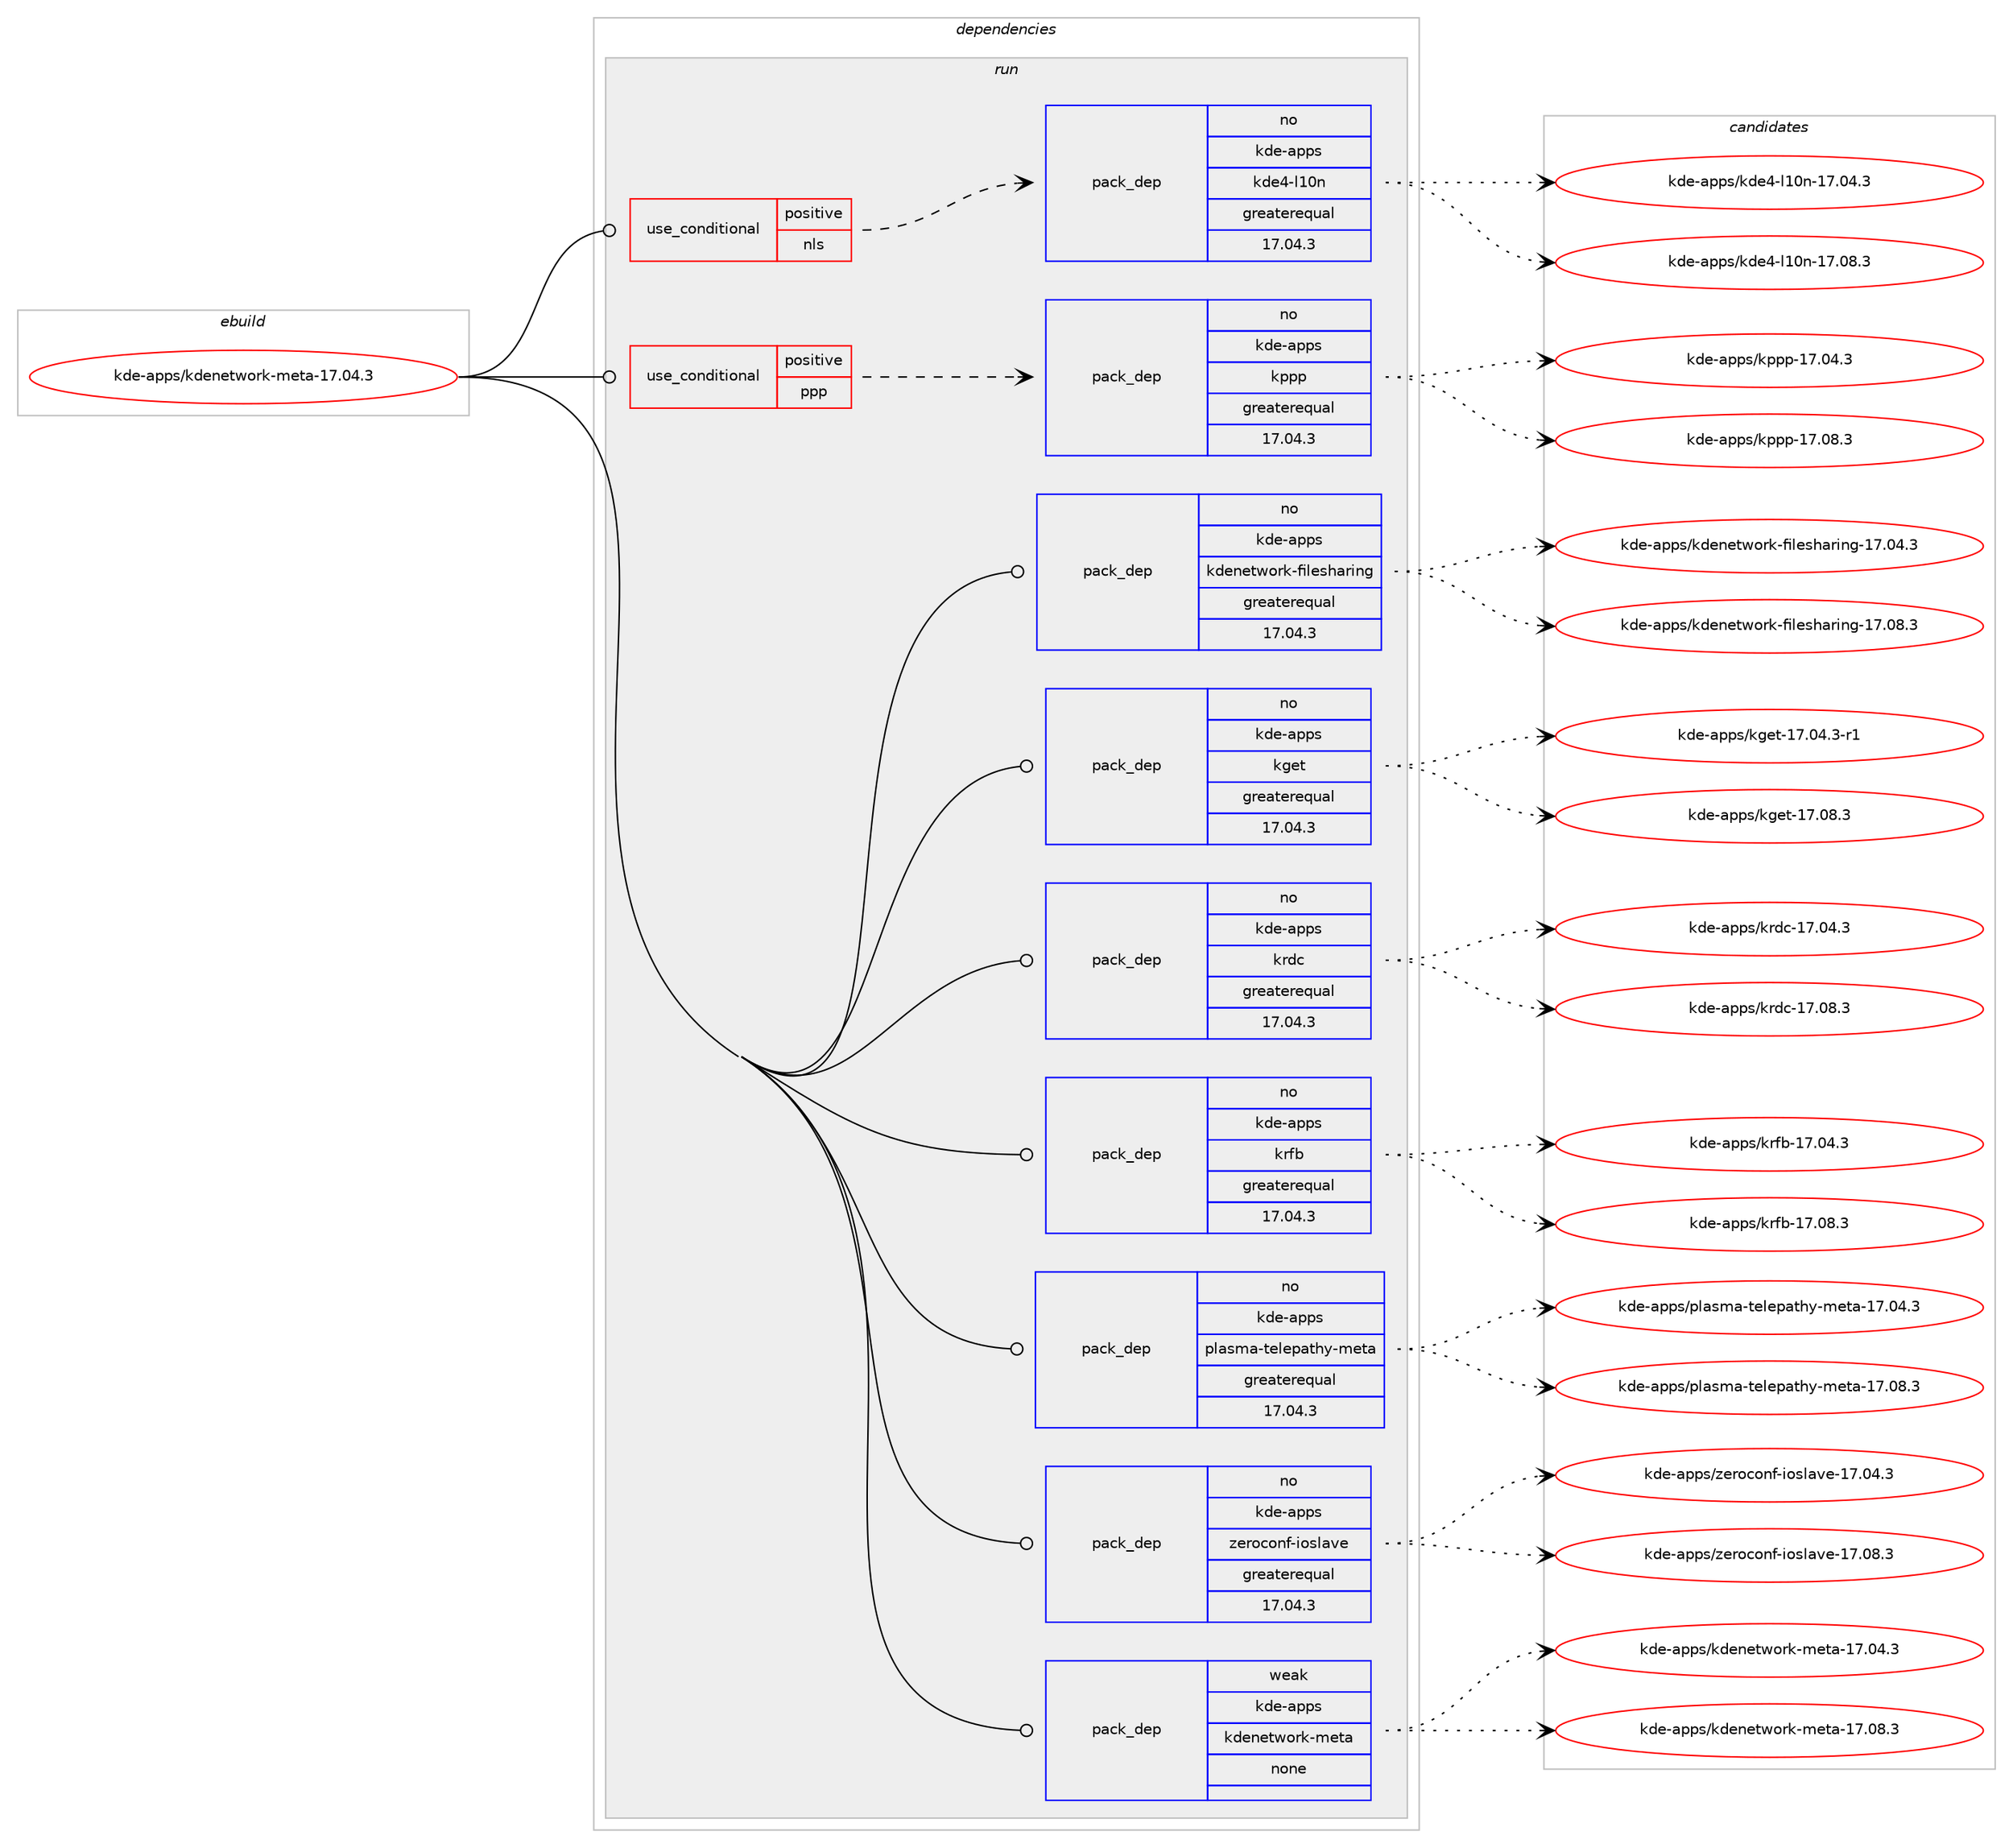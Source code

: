 digraph prolog {

# *************
# Graph options
# *************

newrank=true;
concentrate=true;
compound=true;
graph [rankdir=LR,fontname=Helvetica,fontsize=10,ranksep=1.5];#, ranksep=2.5, nodesep=0.2];
edge  [arrowhead=vee];
node  [fontname=Helvetica,fontsize=10];

# **********
# The ebuild
# **********

subgraph cluster_leftcol {
color=gray;
rank=same;
label=<<i>ebuild</i>>;
id [label="kde-apps/kdenetwork-meta-17.04.3", color=red, width=4, href="../kde-apps/kdenetwork-meta-17.04.3.svg"];
}

# ****************
# The dependencies
# ****************

subgraph cluster_midcol {
color=gray;
label=<<i>dependencies</i>>;
subgraph cluster_compile {
fillcolor="#eeeeee";
style=filled;
label=<<i>compile</i>>;
}
subgraph cluster_compileandrun {
fillcolor="#eeeeee";
style=filled;
label=<<i>compile and run</i>>;
}
subgraph cluster_run {
fillcolor="#eeeeee";
style=filled;
label=<<i>run</i>>;
subgraph cond82678 {
dependency318437 [label=<<TABLE BORDER="0" CELLBORDER="1" CELLSPACING="0" CELLPADDING="4"><TR><TD ROWSPAN="3" CELLPADDING="10">use_conditional</TD></TR><TR><TD>positive</TD></TR><TR><TD>nls</TD></TR></TABLE>>, shape=none, color=red];
subgraph pack230765 {
dependency318438 [label=<<TABLE BORDER="0" CELLBORDER="1" CELLSPACING="0" CELLPADDING="4" WIDTH="220"><TR><TD ROWSPAN="6" CELLPADDING="30">pack_dep</TD></TR><TR><TD WIDTH="110">no</TD></TR><TR><TD>kde-apps</TD></TR><TR><TD>kde4-l10n</TD></TR><TR><TD>greaterequal</TD></TR><TR><TD>17.04.3</TD></TR></TABLE>>, shape=none, color=blue];
}
dependency318437:e -> dependency318438:w [weight=20,style="dashed",arrowhead="vee"];
}
id:e -> dependency318437:w [weight=20,style="solid",arrowhead="odot"];
subgraph cond82679 {
dependency318439 [label=<<TABLE BORDER="0" CELLBORDER="1" CELLSPACING="0" CELLPADDING="4"><TR><TD ROWSPAN="3" CELLPADDING="10">use_conditional</TD></TR><TR><TD>positive</TD></TR><TR><TD>ppp</TD></TR></TABLE>>, shape=none, color=red];
subgraph pack230766 {
dependency318440 [label=<<TABLE BORDER="0" CELLBORDER="1" CELLSPACING="0" CELLPADDING="4" WIDTH="220"><TR><TD ROWSPAN="6" CELLPADDING="30">pack_dep</TD></TR><TR><TD WIDTH="110">no</TD></TR><TR><TD>kde-apps</TD></TR><TR><TD>kppp</TD></TR><TR><TD>greaterequal</TD></TR><TR><TD>17.04.3</TD></TR></TABLE>>, shape=none, color=blue];
}
dependency318439:e -> dependency318440:w [weight=20,style="dashed",arrowhead="vee"];
}
id:e -> dependency318439:w [weight=20,style="solid",arrowhead="odot"];
subgraph pack230767 {
dependency318441 [label=<<TABLE BORDER="0" CELLBORDER="1" CELLSPACING="0" CELLPADDING="4" WIDTH="220"><TR><TD ROWSPAN="6" CELLPADDING="30">pack_dep</TD></TR><TR><TD WIDTH="110">no</TD></TR><TR><TD>kde-apps</TD></TR><TR><TD>kdenetwork-filesharing</TD></TR><TR><TD>greaterequal</TD></TR><TR><TD>17.04.3</TD></TR></TABLE>>, shape=none, color=blue];
}
id:e -> dependency318441:w [weight=20,style="solid",arrowhead="odot"];
subgraph pack230768 {
dependency318442 [label=<<TABLE BORDER="0" CELLBORDER="1" CELLSPACING="0" CELLPADDING="4" WIDTH="220"><TR><TD ROWSPAN="6" CELLPADDING="30">pack_dep</TD></TR><TR><TD WIDTH="110">no</TD></TR><TR><TD>kde-apps</TD></TR><TR><TD>kget</TD></TR><TR><TD>greaterequal</TD></TR><TR><TD>17.04.3</TD></TR></TABLE>>, shape=none, color=blue];
}
id:e -> dependency318442:w [weight=20,style="solid",arrowhead="odot"];
subgraph pack230769 {
dependency318443 [label=<<TABLE BORDER="0" CELLBORDER="1" CELLSPACING="0" CELLPADDING="4" WIDTH="220"><TR><TD ROWSPAN="6" CELLPADDING="30">pack_dep</TD></TR><TR><TD WIDTH="110">no</TD></TR><TR><TD>kde-apps</TD></TR><TR><TD>krdc</TD></TR><TR><TD>greaterequal</TD></TR><TR><TD>17.04.3</TD></TR></TABLE>>, shape=none, color=blue];
}
id:e -> dependency318443:w [weight=20,style="solid",arrowhead="odot"];
subgraph pack230770 {
dependency318444 [label=<<TABLE BORDER="0" CELLBORDER="1" CELLSPACING="0" CELLPADDING="4" WIDTH="220"><TR><TD ROWSPAN="6" CELLPADDING="30">pack_dep</TD></TR><TR><TD WIDTH="110">no</TD></TR><TR><TD>kde-apps</TD></TR><TR><TD>krfb</TD></TR><TR><TD>greaterequal</TD></TR><TR><TD>17.04.3</TD></TR></TABLE>>, shape=none, color=blue];
}
id:e -> dependency318444:w [weight=20,style="solid",arrowhead="odot"];
subgraph pack230771 {
dependency318445 [label=<<TABLE BORDER="0" CELLBORDER="1" CELLSPACING="0" CELLPADDING="4" WIDTH="220"><TR><TD ROWSPAN="6" CELLPADDING="30">pack_dep</TD></TR><TR><TD WIDTH="110">no</TD></TR><TR><TD>kde-apps</TD></TR><TR><TD>plasma-telepathy-meta</TD></TR><TR><TD>greaterequal</TD></TR><TR><TD>17.04.3</TD></TR></TABLE>>, shape=none, color=blue];
}
id:e -> dependency318445:w [weight=20,style="solid",arrowhead="odot"];
subgraph pack230772 {
dependency318446 [label=<<TABLE BORDER="0" CELLBORDER="1" CELLSPACING="0" CELLPADDING="4" WIDTH="220"><TR><TD ROWSPAN="6" CELLPADDING="30">pack_dep</TD></TR><TR><TD WIDTH="110">no</TD></TR><TR><TD>kde-apps</TD></TR><TR><TD>zeroconf-ioslave</TD></TR><TR><TD>greaterequal</TD></TR><TR><TD>17.04.3</TD></TR></TABLE>>, shape=none, color=blue];
}
id:e -> dependency318446:w [weight=20,style="solid",arrowhead="odot"];
subgraph pack230773 {
dependency318447 [label=<<TABLE BORDER="0" CELLBORDER="1" CELLSPACING="0" CELLPADDING="4" WIDTH="220"><TR><TD ROWSPAN="6" CELLPADDING="30">pack_dep</TD></TR><TR><TD WIDTH="110">weak</TD></TR><TR><TD>kde-apps</TD></TR><TR><TD>kdenetwork-meta</TD></TR><TR><TD>none</TD></TR><TR><TD></TD></TR></TABLE>>, shape=none, color=blue];
}
id:e -> dependency318447:w [weight=20,style="solid",arrowhead="odot"];
}
}

# **************
# The candidates
# **************

subgraph cluster_choices {
rank=same;
color=gray;
label=<<i>candidates</i>>;

subgraph choice230765 {
color=black;
nodesep=1;
choice107100101459711211211547107100101524510849481104549554648524651 [label="kde-apps/kde4-l10n-17.04.3", color=red, width=4,href="../kde-apps/kde4-l10n-17.04.3.svg"];
choice107100101459711211211547107100101524510849481104549554648564651 [label="kde-apps/kde4-l10n-17.08.3", color=red, width=4,href="../kde-apps/kde4-l10n-17.08.3.svg"];
dependency318438:e -> choice107100101459711211211547107100101524510849481104549554648524651:w [style=dotted,weight="100"];
dependency318438:e -> choice107100101459711211211547107100101524510849481104549554648564651:w [style=dotted,weight="100"];
}
subgraph choice230766 {
color=black;
nodesep=1;
choice1071001014597112112115471071121121124549554648524651 [label="kde-apps/kppp-17.04.3", color=red, width=4,href="../kde-apps/kppp-17.04.3.svg"];
choice1071001014597112112115471071121121124549554648564651 [label="kde-apps/kppp-17.08.3", color=red, width=4,href="../kde-apps/kppp-17.08.3.svg"];
dependency318440:e -> choice1071001014597112112115471071121121124549554648524651:w [style=dotted,weight="100"];
dependency318440:e -> choice1071001014597112112115471071121121124549554648564651:w [style=dotted,weight="100"];
}
subgraph choice230767 {
color=black;
nodesep=1;
choice10710010145971121121154710710010111010111611911111410745102105108101115104971141051101034549554648524651 [label="kde-apps/kdenetwork-filesharing-17.04.3", color=red, width=4,href="../kde-apps/kdenetwork-filesharing-17.04.3.svg"];
choice10710010145971121121154710710010111010111611911111410745102105108101115104971141051101034549554648564651 [label="kde-apps/kdenetwork-filesharing-17.08.3", color=red, width=4,href="../kde-apps/kdenetwork-filesharing-17.08.3.svg"];
dependency318441:e -> choice10710010145971121121154710710010111010111611911111410745102105108101115104971141051101034549554648524651:w [style=dotted,weight="100"];
dependency318441:e -> choice10710010145971121121154710710010111010111611911111410745102105108101115104971141051101034549554648564651:w [style=dotted,weight="100"];
}
subgraph choice230768 {
color=black;
nodesep=1;
choice10710010145971121121154710710310111645495546485246514511449 [label="kde-apps/kget-17.04.3-r1", color=red, width=4,href="../kde-apps/kget-17.04.3-r1.svg"];
choice1071001014597112112115471071031011164549554648564651 [label="kde-apps/kget-17.08.3", color=red, width=4,href="../kde-apps/kget-17.08.3.svg"];
dependency318442:e -> choice10710010145971121121154710710310111645495546485246514511449:w [style=dotted,weight="100"];
dependency318442:e -> choice1071001014597112112115471071031011164549554648564651:w [style=dotted,weight="100"];
}
subgraph choice230769 {
color=black;
nodesep=1;
choice107100101459711211211547107114100994549554648524651 [label="kde-apps/krdc-17.04.3", color=red, width=4,href="../kde-apps/krdc-17.04.3.svg"];
choice107100101459711211211547107114100994549554648564651 [label="kde-apps/krdc-17.08.3", color=red, width=4,href="../kde-apps/krdc-17.08.3.svg"];
dependency318443:e -> choice107100101459711211211547107114100994549554648524651:w [style=dotted,weight="100"];
dependency318443:e -> choice107100101459711211211547107114100994549554648564651:w [style=dotted,weight="100"];
}
subgraph choice230770 {
color=black;
nodesep=1;
choice107100101459711211211547107114102984549554648524651 [label="kde-apps/krfb-17.04.3", color=red, width=4,href="../kde-apps/krfb-17.04.3.svg"];
choice107100101459711211211547107114102984549554648564651 [label="kde-apps/krfb-17.08.3", color=red, width=4,href="../kde-apps/krfb-17.08.3.svg"];
dependency318444:e -> choice107100101459711211211547107114102984549554648524651:w [style=dotted,weight="100"];
dependency318444:e -> choice107100101459711211211547107114102984549554648564651:w [style=dotted,weight="100"];
}
subgraph choice230771 {
color=black;
nodesep=1;
choice1071001014597112112115471121089711510997451161011081011129711610412145109101116974549554648524651 [label="kde-apps/plasma-telepathy-meta-17.04.3", color=red, width=4,href="../kde-apps/plasma-telepathy-meta-17.04.3.svg"];
choice1071001014597112112115471121089711510997451161011081011129711610412145109101116974549554648564651 [label="kde-apps/plasma-telepathy-meta-17.08.3", color=red, width=4,href="../kde-apps/plasma-telepathy-meta-17.08.3.svg"];
dependency318445:e -> choice1071001014597112112115471121089711510997451161011081011129711610412145109101116974549554648524651:w [style=dotted,weight="100"];
dependency318445:e -> choice1071001014597112112115471121089711510997451161011081011129711610412145109101116974549554648564651:w [style=dotted,weight="100"];
}
subgraph choice230772 {
color=black;
nodesep=1;
choice1071001014597112112115471221011141119911111010245105111115108971181014549554648524651 [label="kde-apps/zeroconf-ioslave-17.04.3", color=red, width=4,href="../kde-apps/zeroconf-ioslave-17.04.3.svg"];
choice1071001014597112112115471221011141119911111010245105111115108971181014549554648564651 [label="kde-apps/zeroconf-ioslave-17.08.3", color=red, width=4,href="../kde-apps/zeroconf-ioslave-17.08.3.svg"];
dependency318446:e -> choice1071001014597112112115471221011141119911111010245105111115108971181014549554648524651:w [style=dotted,weight="100"];
dependency318446:e -> choice1071001014597112112115471221011141119911111010245105111115108971181014549554648564651:w [style=dotted,weight="100"];
}
subgraph choice230773 {
color=black;
nodesep=1;
choice10710010145971121121154710710010111010111611911111410745109101116974549554648524651 [label="kde-apps/kdenetwork-meta-17.04.3", color=red, width=4,href="../kde-apps/kdenetwork-meta-17.04.3.svg"];
choice10710010145971121121154710710010111010111611911111410745109101116974549554648564651 [label="kde-apps/kdenetwork-meta-17.08.3", color=red, width=4,href="../kde-apps/kdenetwork-meta-17.08.3.svg"];
dependency318447:e -> choice10710010145971121121154710710010111010111611911111410745109101116974549554648524651:w [style=dotted,weight="100"];
dependency318447:e -> choice10710010145971121121154710710010111010111611911111410745109101116974549554648564651:w [style=dotted,weight="100"];
}
}

}

